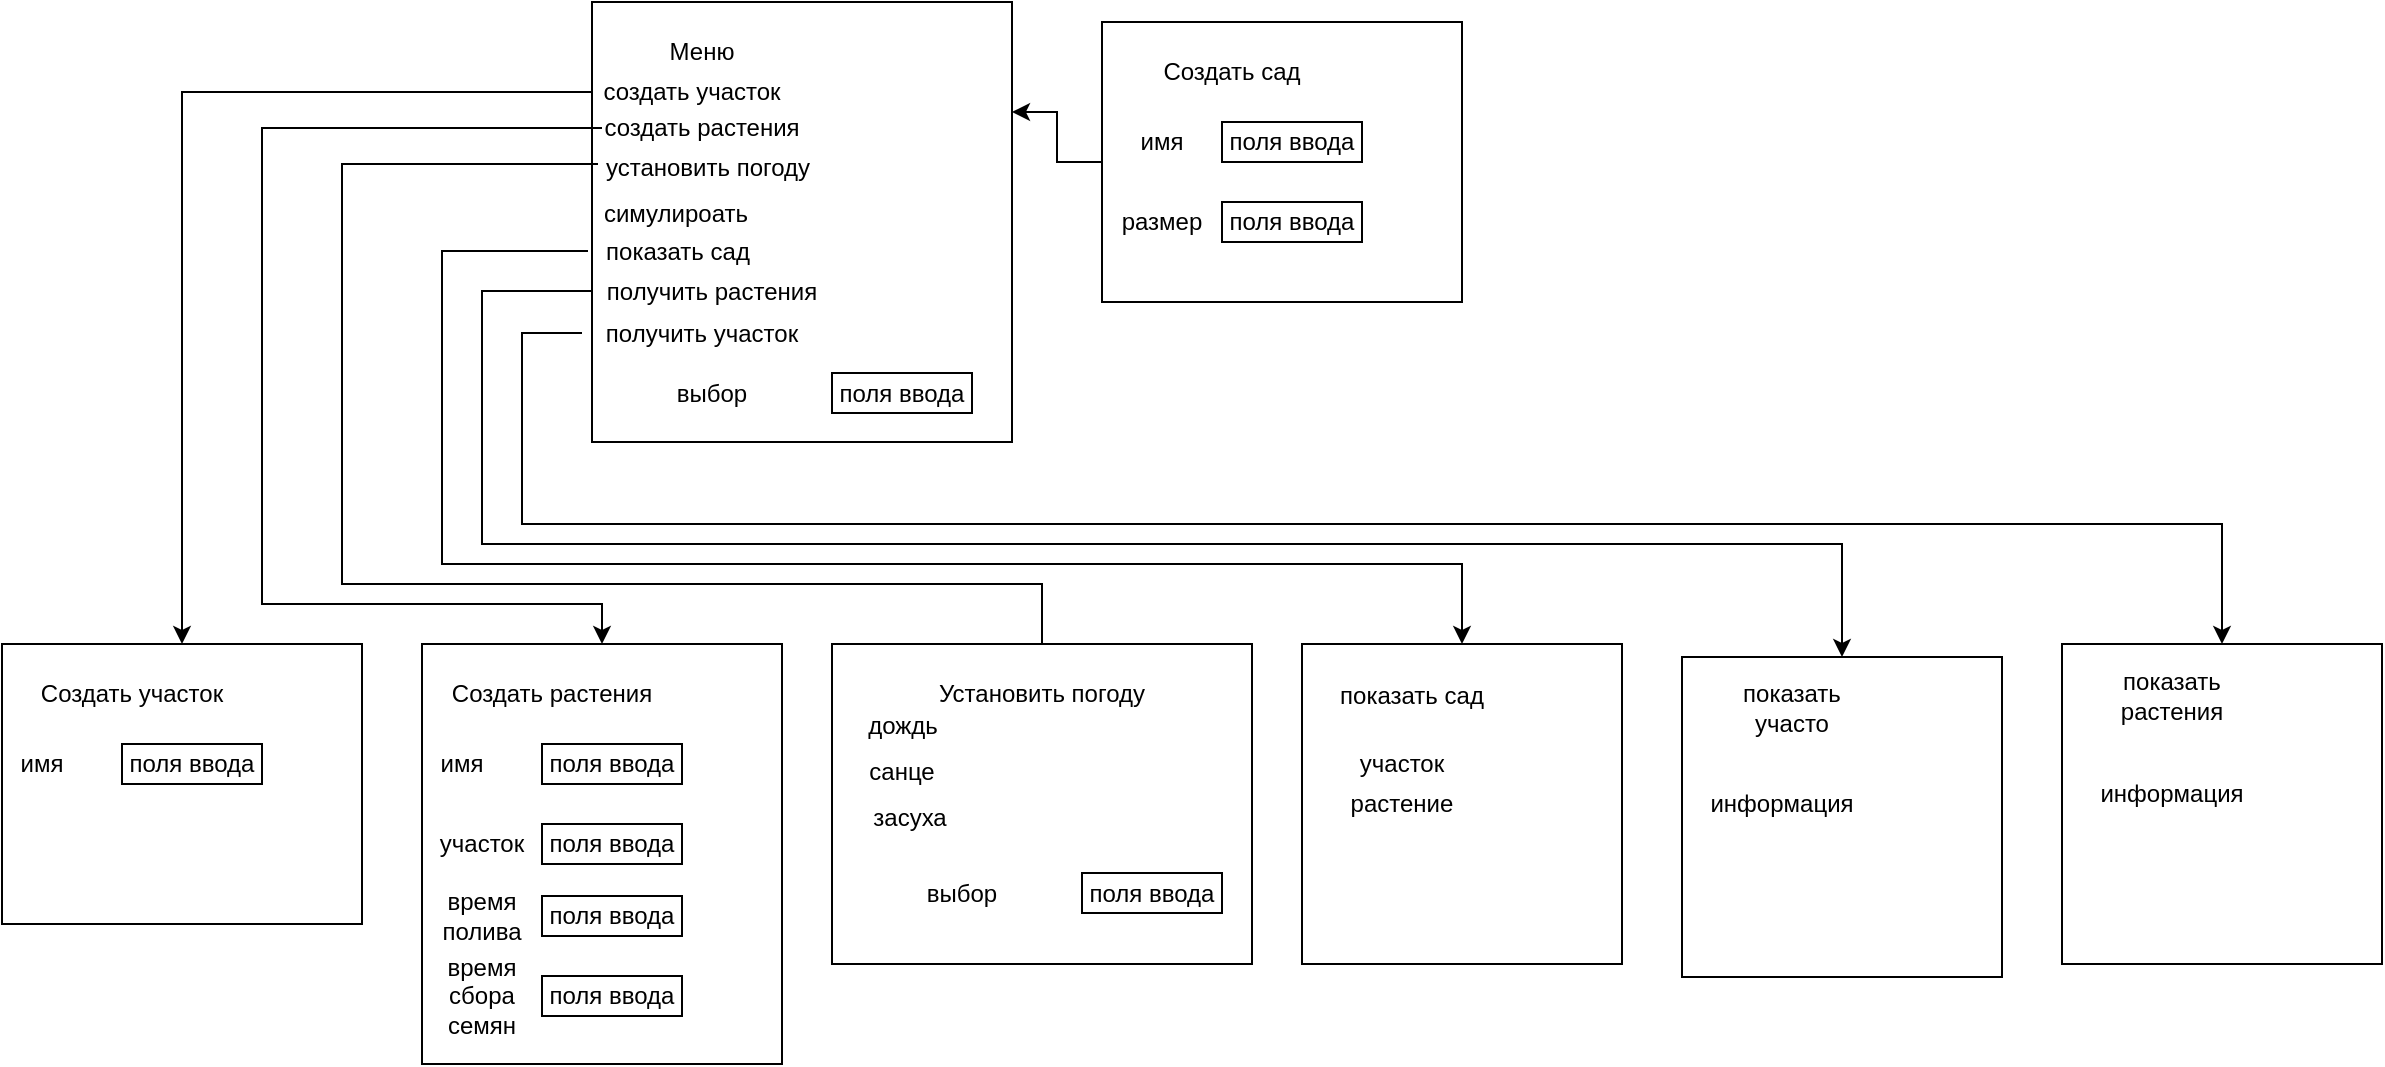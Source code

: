 <mxfile version="13.9.9" type="device"><diagram id="LlWlXenaRbQQMcKAoOF4" name="Страница 1"><mxGraphModel dx="1707" dy="987" grid="1" gridSize="10" guides="1" tooltips="1" connect="1" arrows="1" fold="1" page="1" pageScale="1" pageWidth="827" pageHeight="1169" math="0" shadow="0"><root><mxCell id="0"/><mxCell id="1" parent="0"/><mxCell id="0qbhmn1gE9fod7MDSq3w-10" style="edgeStyle=orthogonalEdgeStyle;rounded=0;orthogonalLoop=1;jettySize=auto;html=1;entryX=1;entryY=0.25;entryDx=0;entryDy=0;" parent="1" source="0qbhmn1gE9fod7MDSq3w-1" target="0qbhmn1gE9fod7MDSq3w-3" edge="1"><mxGeometry relative="1" as="geometry"/></mxCell><mxCell id="0qbhmn1gE9fod7MDSq3w-1" value="" style="rounded=0;whiteSpace=wrap;html=1;" parent="1" vertex="1"><mxGeometry x="580" y="49" width="180" height="140" as="geometry"/></mxCell><mxCell id="0qbhmn1gE9fod7MDSq3w-2" value="поля ввода" style="rounded=0;whiteSpace=wrap;html=1;" parent="1" vertex="1"><mxGeometry x="640" y="99" width="70" height="20" as="geometry"/></mxCell><mxCell id="0qbhmn1gE9fod7MDSq3w-3" value="" style="rounded=0;whiteSpace=wrap;html=1;" parent="1" vertex="1"><mxGeometry x="325" y="39" width="210" height="220" as="geometry"/></mxCell><mxCell id="0qbhmn1gE9fod7MDSq3w-5" value="поля ввода" style="rounded=0;whiteSpace=wrap;html=1;" parent="1" vertex="1"><mxGeometry x="640" y="139" width="70" height="20" as="geometry"/></mxCell><mxCell id="0qbhmn1gE9fod7MDSq3w-6" value="Создать сад" style="text;html=1;strokeColor=none;fillColor=none;align=center;verticalAlign=middle;whiteSpace=wrap;rounded=0;" parent="1" vertex="1"><mxGeometry x="590" y="59" width="110" height="30" as="geometry"/></mxCell><mxCell id="0qbhmn1gE9fod7MDSq3w-8" value="имя" style="text;html=1;strokeColor=none;fillColor=none;align=center;verticalAlign=middle;whiteSpace=wrap;rounded=0;" parent="1" vertex="1"><mxGeometry x="590" y="94" width="40" height="30" as="geometry"/></mxCell><mxCell id="0qbhmn1gE9fod7MDSq3w-9" value="размер" style="text;html=1;strokeColor=none;fillColor=none;align=center;verticalAlign=middle;whiteSpace=wrap;rounded=0;" parent="1" vertex="1"><mxGeometry x="590" y="134" width="40" height="30" as="geometry"/></mxCell><mxCell id="0qbhmn1gE9fod7MDSq3w-11" value="Меню" style="text;html=1;strokeColor=none;fillColor=none;align=center;verticalAlign=middle;whiteSpace=wrap;rounded=0;" parent="1" vertex="1"><mxGeometry x="325" y="49" width="110" height="30" as="geometry"/></mxCell><mxCell id="0qbhmn1gE9fod7MDSq3w-62" style="edgeStyle=orthogonalEdgeStyle;rounded=0;orthogonalLoop=1;jettySize=auto;html=1;entryX=0.5;entryY=0;entryDx=0;entryDy=0;" parent="1" source="0qbhmn1gE9fod7MDSq3w-12" target="0qbhmn1gE9fod7MDSq3w-27" edge="1"><mxGeometry relative="1" as="geometry"><Array as="points"><mxPoint x="120" y="84"/></Array></mxGeometry></mxCell><mxCell id="0qbhmn1gE9fod7MDSq3w-12" value="создать участок" style="text;html=1;strokeColor=none;fillColor=none;align=center;verticalAlign=middle;whiteSpace=wrap;rounded=0;" parent="1" vertex="1"><mxGeometry x="325" y="69" width="100" height="30" as="geometry"/></mxCell><mxCell id="0qbhmn1gE9fod7MDSq3w-64" style="edgeStyle=orthogonalEdgeStyle;rounded=0;orthogonalLoop=1;jettySize=auto;html=1;entryX=0.5;entryY=0;entryDx=0;entryDy=0;" parent="1" source="0qbhmn1gE9fod7MDSq3w-14" target="0qbhmn1gE9fod7MDSq3w-33" edge="1"><mxGeometry relative="1" as="geometry"><Array as="points"><mxPoint x="160" y="102"/><mxPoint x="160" y="340"/><mxPoint x="330" y="340"/></Array></mxGeometry></mxCell><mxCell id="0qbhmn1gE9fod7MDSq3w-14" value="создать растения" style="text;html=1;strokeColor=none;fillColor=none;align=center;verticalAlign=middle;whiteSpace=wrap;rounded=0;" parent="1" vertex="1"><mxGeometry x="330" y="87" width="100" height="30" as="geometry"/></mxCell><mxCell id="0qbhmn1gE9fod7MDSq3w-65" style="edgeStyle=orthogonalEdgeStyle;rounded=0;orthogonalLoop=1;jettySize=auto;html=1;entryX=0.5;entryY=0;entryDx=0;entryDy=0;" parent="1" source="0qbhmn1gE9fod7MDSq3w-17" target="0qbhmn1gE9fod7MDSq3w-46" edge="1"><mxGeometry relative="1" as="geometry"><Array as="points"><mxPoint x="200" y="120"/><mxPoint x="200" y="330"/><mxPoint x="550" y="330"/></Array></mxGeometry></mxCell><mxCell id="0qbhmn1gE9fod7MDSq3w-17" value="установить погоду&lt;br&gt;" style="text;html=1;strokeColor=none;fillColor=none;align=center;verticalAlign=middle;whiteSpace=wrap;rounded=0;" parent="1" vertex="1"><mxGeometry x="328" y="112" width="110" height="20" as="geometry"/></mxCell><mxCell id="0qbhmn1gE9fod7MDSq3w-18" value="симулироать" style="text;html=1;strokeColor=none;fillColor=none;align=center;verticalAlign=middle;whiteSpace=wrap;rounded=0;" parent="1" vertex="1"><mxGeometry x="322" y="129" width="90" height="31" as="geometry"/></mxCell><mxCell id="0qbhmn1gE9fod7MDSq3w-67" style="edgeStyle=orthogonalEdgeStyle;rounded=0;orthogonalLoop=1;jettySize=auto;html=1;entryX=0.5;entryY=0;entryDx=0;entryDy=0;" parent="1" source="0qbhmn1gE9fod7MDSq3w-19" target="0qbhmn1gE9fod7MDSq3w-26" edge="1"><mxGeometry relative="1" as="geometry"><Array as="points"><mxPoint x="250" y="164"/><mxPoint x="250" y="320"/><mxPoint x="760" y="320"/></Array></mxGeometry></mxCell><mxCell id="0qbhmn1gE9fod7MDSq3w-19" value="показать сад" style="text;html=1;strokeColor=none;fillColor=none;align=center;verticalAlign=middle;whiteSpace=wrap;rounded=0;" parent="1" vertex="1"><mxGeometry x="323" y="148" width="90" height="31" as="geometry"/></mxCell><mxCell id="0qbhmn1gE9fod7MDSq3w-68" style="edgeStyle=orthogonalEdgeStyle;rounded=0;orthogonalLoop=1;jettySize=auto;html=1;entryX=0.5;entryY=0;entryDx=0;entryDy=0;" parent="1" source="0qbhmn1gE9fod7MDSq3w-20" target="0qbhmn1gE9fod7MDSq3w-73" edge="1"><mxGeometry relative="1" as="geometry"><mxPoint x="910" y="380.0" as="targetPoint"/><Array as="points"><mxPoint x="270" y="184"/><mxPoint x="270" y="310"/><mxPoint x="950" y="310"/></Array></mxGeometry></mxCell><mxCell id="0qbhmn1gE9fod7MDSq3w-20" value="получить растения" style="text;html=1;strokeColor=none;fillColor=none;align=center;verticalAlign=middle;whiteSpace=wrap;rounded=0;" parent="1" vertex="1"><mxGeometry x="325" y="168" width="120" height="31" as="geometry"/></mxCell><mxCell id="0qbhmn1gE9fod7MDSq3w-69" style="edgeStyle=orthogonalEdgeStyle;rounded=0;orthogonalLoop=1;jettySize=auto;html=1;entryX=0.5;entryY=0;entryDx=0;entryDy=0;" parent="1" source="0qbhmn1gE9fod7MDSq3w-21" target="0qbhmn1gE9fod7MDSq3w-71" edge="1"><mxGeometry relative="1" as="geometry"><mxPoint x="970" y="410" as="targetPoint"/><Array as="points"><mxPoint x="290" y="204"/><mxPoint x="290" y="300"/><mxPoint x="1140" y="300"/></Array></mxGeometry></mxCell><mxCell id="0qbhmn1gE9fod7MDSq3w-21" value="получить участок" style="text;html=1;strokeColor=none;fillColor=none;align=center;verticalAlign=middle;whiteSpace=wrap;rounded=0;" parent="1" vertex="1"><mxGeometry x="320" y="189" width="120" height="31" as="geometry"/></mxCell><mxCell id="0qbhmn1gE9fod7MDSq3w-22" value="поля ввода" style="rounded=0;whiteSpace=wrap;html=1;" parent="1" vertex="1"><mxGeometry x="445" y="224.5" width="70" height="20" as="geometry"/></mxCell><mxCell id="0qbhmn1gE9fod7MDSq3w-23" value="выбор" style="text;html=1;strokeColor=none;fillColor=none;align=center;verticalAlign=middle;whiteSpace=wrap;rounded=0;" parent="1" vertex="1"><mxGeometry x="325" y="219" width="120" height="31" as="geometry"/></mxCell><mxCell id="0qbhmn1gE9fod7MDSq3w-26" value="" style="rounded=0;whiteSpace=wrap;html=1;" parent="1" vertex="1"><mxGeometry x="680" y="360" width="160" height="160" as="geometry"/></mxCell><mxCell id="0qbhmn1gE9fod7MDSq3w-27" value="" style="rounded=0;whiteSpace=wrap;html=1;" parent="1" vertex="1"><mxGeometry x="30" y="360" width="180" height="140" as="geometry"/></mxCell><mxCell id="0qbhmn1gE9fod7MDSq3w-28" value="поля ввода" style="rounded=0;whiteSpace=wrap;html=1;" parent="1" vertex="1"><mxGeometry x="90" y="410" width="70" height="20" as="geometry"/></mxCell><mxCell id="0qbhmn1gE9fod7MDSq3w-30" value="Создать участок" style="text;html=1;strokeColor=none;fillColor=none;align=center;verticalAlign=middle;whiteSpace=wrap;rounded=0;" parent="1" vertex="1"><mxGeometry x="40" y="370" width="110" height="30" as="geometry"/></mxCell><mxCell id="0qbhmn1gE9fod7MDSq3w-31" value="имя" style="text;html=1;strokeColor=none;fillColor=none;align=center;verticalAlign=middle;whiteSpace=wrap;rounded=0;" parent="1" vertex="1"><mxGeometry x="30" y="405" width="40" height="30" as="geometry"/></mxCell><mxCell id="0qbhmn1gE9fod7MDSq3w-33" value="" style="rounded=0;whiteSpace=wrap;html=1;" parent="1" vertex="1"><mxGeometry x="240" y="360" width="180" height="210" as="geometry"/></mxCell><mxCell id="0qbhmn1gE9fod7MDSq3w-34" value="поля ввода" style="rounded=0;whiteSpace=wrap;html=1;" parent="1" vertex="1"><mxGeometry x="300" y="410" width="70" height="20" as="geometry"/></mxCell><mxCell id="0qbhmn1gE9fod7MDSq3w-35" value="поля ввода" style="rounded=0;whiteSpace=wrap;html=1;" parent="1" vertex="1"><mxGeometry x="300" y="450" width="70" height="20" as="geometry"/></mxCell><mxCell id="0qbhmn1gE9fod7MDSq3w-36" value="Создать растения" style="text;html=1;strokeColor=none;fillColor=none;align=center;verticalAlign=middle;whiteSpace=wrap;rounded=0;" parent="1" vertex="1"><mxGeometry x="250" y="370" width="110" height="30" as="geometry"/></mxCell><mxCell id="0qbhmn1gE9fod7MDSq3w-37" value="имя" style="text;html=1;strokeColor=none;fillColor=none;align=center;verticalAlign=middle;whiteSpace=wrap;rounded=0;" parent="1" vertex="1"><mxGeometry x="240" y="405" width="40" height="30" as="geometry"/></mxCell><mxCell id="0qbhmn1gE9fod7MDSq3w-38" value="участок" style="text;html=1;strokeColor=none;fillColor=none;align=center;verticalAlign=middle;whiteSpace=wrap;rounded=0;" parent="1" vertex="1"><mxGeometry x="250" y="445" width="40" height="30" as="geometry"/></mxCell><mxCell id="0qbhmn1gE9fod7MDSq3w-45" value="" style="rounded=0;whiteSpace=wrap;html=1;" parent="1" vertex="1"><mxGeometry x="445" y="360" width="210" height="160" as="geometry"/></mxCell><mxCell id="0qbhmn1gE9fod7MDSq3w-46" value="Установить погоду" style="text;html=1;strokeColor=none;fillColor=none;align=center;verticalAlign=middle;whiteSpace=wrap;rounded=0;" parent="1" vertex="1"><mxGeometry x="495" y="370" width="110" height="30" as="geometry"/></mxCell><mxCell id="0qbhmn1gE9fod7MDSq3w-47" value="дождь" style="text;html=1;strokeColor=none;fillColor=none;align=center;verticalAlign=middle;whiteSpace=wrap;rounded=0;" parent="1" vertex="1"><mxGeometry x="451.5" y="386" width="57" height="30" as="geometry"/></mxCell><mxCell id="0qbhmn1gE9fod7MDSq3w-48" value="санце" style="text;html=1;strokeColor=none;fillColor=none;align=center;verticalAlign=middle;whiteSpace=wrap;rounded=0;" parent="1" vertex="1"><mxGeometry x="450" y="408" width="60" height="32" as="geometry"/></mxCell><mxCell id="0qbhmn1gE9fod7MDSq3w-49" value="засуха" style="text;html=1;strokeColor=none;fillColor=none;align=center;verticalAlign=middle;whiteSpace=wrap;rounded=0;" parent="1" vertex="1"><mxGeometry x="448" y="433" width="72" height="27" as="geometry"/></mxCell><mxCell id="0qbhmn1gE9fod7MDSq3w-54" value="поля ввода" style="rounded=0;whiteSpace=wrap;html=1;" parent="1" vertex="1"><mxGeometry x="570" y="474.5" width="70" height="20" as="geometry"/></mxCell><mxCell id="0qbhmn1gE9fod7MDSq3w-55" value="выбор" style="text;html=1;strokeColor=none;fillColor=none;align=center;verticalAlign=middle;whiteSpace=wrap;rounded=0;" parent="1" vertex="1"><mxGeometry x="450" y="469" width="120" height="31" as="geometry"/></mxCell><mxCell id="0qbhmn1gE9fod7MDSq3w-56" value="поля ввода" style="rounded=0;whiteSpace=wrap;html=1;" parent="1" vertex="1"><mxGeometry x="300" y="486" width="70" height="20" as="geometry"/></mxCell><mxCell id="0qbhmn1gE9fod7MDSq3w-57" value="время полива" style="text;html=1;strokeColor=none;fillColor=none;align=center;verticalAlign=middle;whiteSpace=wrap;rounded=0;" parent="1" vertex="1"><mxGeometry x="250" y="481" width="40" height="30" as="geometry"/></mxCell><mxCell id="0qbhmn1gE9fod7MDSq3w-58" value="поля ввода" style="rounded=0;whiteSpace=wrap;html=1;" parent="1" vertex="1"><mxGeometry x="300" y="526" width="70" height="20" as="geometry"/></mxCell><mxCell id="0qbhmn1gE9fod7MDSq3w-59" value="время сбора семян" style="text;html=1;strokeColor=none;fillColor=none;align=center;verticalAlign=middle;whiteSpace=wrap;rounded=0;" parent="1" vertex="1"><mxGeometry x="250" y="521" width="40" height="30" as="geometry"/></mxCell><mxCell id="0qbhmn1gE9fod7MDSq3w-61" value="показать сад" style="text;html=1;strokeColor=none;fillColor=none;align=center;verticalAlign=middle;whiteSpace=wrap;rounded=0;" parent="1" vertex="1"><mxGeometry x="690" y="370" width="90" height="31" as="geometry"/></mxCell><mxCell id="0qbhmn1gE9fod7MDSq3w-71" value="" style="rounded=0;whiteSpace=wrap;html=1;" parent="1" vertex="1"><mxGeometry x="1060" y="360" width="160" height="160" as="geometry"/></mxCell><mxCell id="0qbhmn1gE9fod7MDSq3w-72" value="показать растения" style="text;html=1;strokeColor=none;fillColor=none;align=center;verticalAlign=middle;whiteSpace=wrap;rounded=0;" parent="1" vertex="1"><mxGeometry x="1070" y="370" width="90" height="31" as="geometry"/></mxCell><mxCell id="0qbhmn1gE9fod7MDSq3w-73" value="" style="rounded=0;whiteSpace=wrap;html=1;" parent="1" vertex="1"><mxGeometry x="870" y="366.5" width="160" height="160" as="geometry"/></mxCell><mxCell id="0qbhmn1gE9fod7MDSq3w-74" value="показать участо" style="text;html=1;strokeColor=none;fillColor=none;align=center;verticalAlign=middle;whiteSpace=wrap;rounded=0;" parent="1" vertex="1"><mxGeometry x="880" y="376.5" width="90" height="31" as="geometry"/></mxCell><mxCell id="0qbhmn1gE9fod7MDSq3w-75" value="информация" style="text;html=1;strokeColor=none;fillColor=none;align=center;verticalAlign=middle;whiteSpace=wrap;rounded=0;" parent="1" vertex="1"><mxGeometry x="860" y="424.5" width="120" height="31" as="geometry"/></mxCell><mxCell id="0qbhmn1gE9fod7MDSq3w-76" value="информация" style="text;html=1;strokeColor=none;fillColor=none;align=center;verticalAlign=middle;whiteSpace=wrap;rounded=0;" parent="1" vertex="1"><mxGeometry x="1055" y="419" width="120" height="31" as="geometry"/></mxCell><mxCell id="0qbhmn1gE9fod7MDSq3w-77" value="участок" style="text;html=1;strokeColor=none;fillColor=none;align=center;verticalAlign=middle;whiteSpace=wrap;rounded=0;" parent="1" vertex="1"><mxGeometry x="670" y="404" width="120" height="31" as="geometry"/></mxCell><mxCell id="0qbhmn1gE9fod7MDSq3w-78" value="растение" style="text;html=1;strokeColor=none;fillColor=none;align=center;verticalAlign=middle;whiteSpace=wrap;rounded=0;" parent="1" vertex="1"><mxGeometry x="670" y="424.5" width="120" height="31" as="geometry"/></mxCell></root></mxGraphModel></diagram></mxfile>